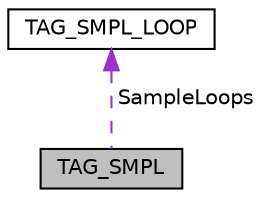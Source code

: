 digraph "TAG_SMPL"
{
 // LATEX_PDF_SIZE
  edge [fontname="Helvetica",fontsize="10",labelfontname="Helvetica",labelfontsize="10"];
  node [fontname="Helvetica",fontsize="10",shape=record];
  Node1 [label="TAG_SMPL",height=0.2,width=0.4,color="black", fillcolor="grey75", style="filled", fontcolor="black",tooltip=" "];
  Node2 -> Node1 [dir="back",color="darkorchid3",fontsize="10",style="dashed",label=" SampleLoops" ,fontname="Helvetica"];
  Node2 [label="TAG_SMPL_LOOP",height=0.2,width=0.4,color="black", fillcolor="white", style="filled",URL="$struct_t_a_g___s_m_p_l___l_o_o_p.html",tooltip=" "];
}
